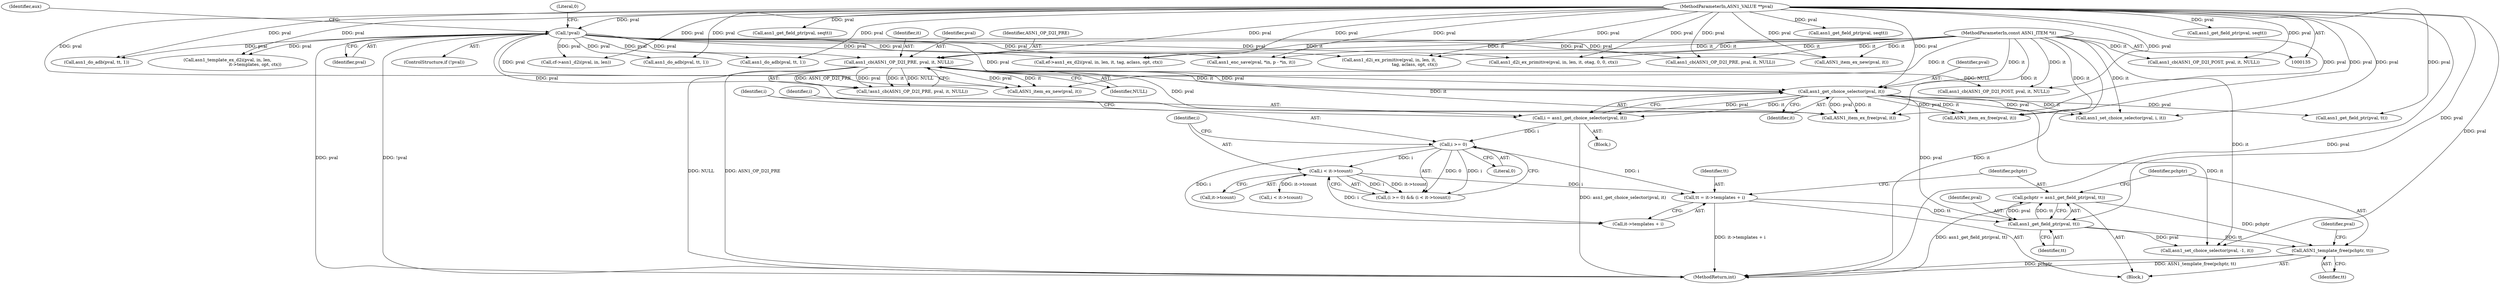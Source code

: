 digraph "0_openssl_cc598f321fbac9c04da5766243ed55d55948637d@API" {
"1000496" [label="(Call,ASN1_template_free(pchptr, tt))"];
"1000491" [label="(Call,pchptr = asn1_get_field_ptr(pval, tt))"];
"1000493" [label="(Call,asn1_get_field_ptr(pval, tt))"];
"1000470" [label="(Call,asn1_get_choice_selector(pval, it))"];
"1000187" [label="(Call,!pval)"];
"1000136" [label="(MethodParameterIn,ASN1_VALUE **pval)"];
"1000458" [label="(Call,asn1_cb(ASN1_OP_D2I_PRE, pval, it, NULL))"];
"1000139" [label="(MethodParameterIn,const ASN1_ITEM *it)"];
"1000484" [label="(Call,tt = it->templates + i)"];
"1000475" [label="(Call,i >= 0)"];
"1000468" [label="(Call,i = asn1_get_choice_selector(pval, it))"];
"1000478" [label="(Call,i < it->tcount)"];
"1000483" [label="(Block,)"];
"1000500" [label="(Identifier,pval)"];
"1000484" [label="(Call,tt = it->templates + i)"];
"1000951" [label="(Call,asn1_get_field_ptr(pval, seqtt))"];
"1000457" [label="(Call,!asn1_cb(ASN1_OP_D2I_PRE, pval, it, NULL))"];
"1000468" [label="(Call,i = asn1_get_choice_selector(pval, it))"];
"1000583" [label="(Call,ASN1_item_ex_free(pval, it))"];
"1000486" [label="(Call,it->templates + i)"];
"1000462" [label="(Identifier,NULL)"];
"1000186" [label="(ControlStructure,if (!pval))"];
"1000136" [label="(MethodParameterIn,ASN1_VALUE **pval)"];
"1000472" [label="(Identifier,it)"];
"1000497" [label="(Identifier,pchptr)"];
"1000491" [label="(Call,pchptr = asn1_get_field_ptr(pval, tt))"];
"1000308" [label="(Call,asn1_d2i_ex_primitive(pval, in, len, it, otag, 0, 0, ctx))"];
"1000478" [label="(Call,i < it->tcount)"];
"1000467" [label="(Block,)"];
"1000982" [label="(Call,asn1_cb(ASN1_OP_D2I_POST, pval, it, NULL))"];
"1000493" [label="(Call,asn1_get_field_ptr(pval, tt))"];
"1000469" [label="(Identifier,i)"];
"1000471" [label="(Identifier,pval)"];
"1000496" [label="(Call,ASN1_template_free(pchptr, tt))"];
"1000458" [label="(Call,asn1_cb(ASN1_OP_D2I_PRE, pval, it, NULL))"];
"1000475" [label="(Call,i >= 0)"];
"1000495" [label="(Identifier,tt)"];
"1000498" [label="(Identifier,tt)"];
"1001021" [label="(MethodReturn,int)"];
"1000494" [label="(Identifier,pval)"];
"1000601" [label="(Call,asn1_cb(ASN1_OP_D2I_POST, pval, it, NULL))"];
"1000485" [label="(Identifier,tt)"];
"1000492" [label="(Identifier,pchptr)"];
"1000470" [label="(Call,asn1_get_choice_selector(pval, it))"];
"1000542" [label="(Call,asn1_get_field_ptr(pval, tt))"];
"1000187" [label="(Call,!pval)"];
"1001006" [label="(Call,ASN1_item_ex_free(pval, it))"];
"1000193" [label="(Identifier,aux)"];
"1000324" [label="(Call,ef->asn1_ex_d2i(pval, in, len, it, tag, aclass, opt, ctx))"];
"1000794" [label="(Call,asn1_do_adb(pval, tt, 1))"];
"1000933" [label="(Call,asn1_do_adb(pval, tt, 1))"];
"1000968" [label="(Call,asn1_enc_save(pval, *in, p - *in, it))"];
"1000763" [label="(Call,asn1_get_field_ptr(pval, seqtt))"];
"1000479" [label="(Identifier,i)"];
"1000139" [label="(MethodParameterIn,const ASN1_ITEM *it)"];
"1000461" [label="(Identifier,it)"];
"1000757" [label="(Call,asn1_do_adb(pval, tt, 1))"];
"1000593" [label="(Call,asn1_set_choice_selector(pval, i, it))"];
"1000234" [label="(Call,asn1_d2i_ex_primitive(pval, in, len, it,\n                                     tag, aclass, opt, ctx))"];
"1000719" [label="(Call,asn1_cb(ASN1_OP_D2I_PRE, pval, it, NULL))"];
"1000224" [label="(Call,asn1_template_ex_d2i(pval, in, len,\n                                        it->templates, opt, ctx))"];
"1000474" [label="(Call,(i >= 0) && (i < it->tcount))"];
"1000529" [label="(Call,i < it->tcount)"];
"1000188" [label="(Identifier,pval)"];
"1000460" [label="(Identifier,pval)"];
"1000507" [label="(Call,ASN1_item_ex_new(pval, it))"];
"1000432" [label="(Call,cf->asn1_d2i(pval, in, len))"];
"1000499" [label="(Call,asn1_set_choice_selector(pval, -1, it))"];
"1000459" [label="(Identifier,ASN1_OP_D2I_PRE)"];
"1000476" [label="(Identifier,i)"];
"1000804" [label="(Call,asn1_get_field_ptr(pval, seqtt))"];
"1000477" [label="(Literal,0)"];
"1000707" [label="(Call,ASN1_item_ex_new(pval, it))"];
"1000190" [label="(Literal,0)"];
"1000480" [label="(Call,it->tcount)"];
"1000496" -> "1000483"  [label="AST: "];
"1000496" -> "1000498"  [label="CFG: "];
"1000497" -> "1000496"  [label="AST: "];
"1000498" -> "1000496"  [label="AST: "];
"1000500" -> "1000496"  [label="CFG: "];
"1000496" -> "1001021"  [label="DDG: ASN1_template_free(pchptr, tt)"];
"1000496" -> "1001021"  [label="DDG: pchptr"];
"1000491" -> "1000496"  [label="DDG: pchptr"];
"1000493" -> "1000496"  [label="DDG: tt"];
"1000491" -> "1000483"  [label="AST: "];
"1000491" -> "1000493"  [label="CFG: "];
"1000492" -> "1000491"  [label="AST: "];
"1000493" -> "1000491"  [label="AST: "];
"1000497" -> "1000491"  [label="CFG: "];
"1000491" -> "1001021"  [label="DDG: asn1_get_field_ptr(pval, tt)"];
"1000493" -> "1000491"  [label="DDG: pval"];
"1000493" -> "1000491"  [label="DDG: tt"];
"1000493" -> "1000495"  [label="CFG: "];
"1000494" -> "1000493"  [label="AST: "];
"1000495" -> "1000493"  [label="AST: "];
"1000470" -> "1000493"  [label="DDG: pval"];
"1000136" -> "1000493"  [label="DDG: pval"];
"1000484" -> "1000493"  [label="DDG: tt"];
"1000493" -> "1000499"  [label="DDG: pval"];
"1000470" -> "1000468"  [label="AST: "];
"1000470" -> "1000472"  [label="CFG: "];
"1000471" -> "1000470"  [label="AST: "];
"1000472" -> "1000470"  [label="AST: "];
"1000468" -> "1000470"  [label="CFG: "];
"1000470" -> "1000468"  [label="DDG: pval"];
"1000470" -> "1000468"  [label="DDG: it"];
"1000187" -> "1000470"  [label="DDG: pval"];
"1000458" -> "1000470"  [label="DDG: pval"];
"1000458" -> "1000470"  [label="DDG: it"];
"1000136" -> "1000470"  [label="DDG: pval"];
"1000139" -> "1000470"  [label="DDG: it"];
"1000470" -> "1000499"  [label="DDG: it"];
"1000470" -> "1000542"  [label="DDG: pval"];
"1000470" -> "1000583"  [label="DDG: pval"];
"1000470" -> "1000583"  [label="DDG: it"];
"1000470" -> "1000593"  [label="DDG: pval"];
"1000470" -> "1000593"  [label="DDG: it"];
"1000470" -> "1001006"  [label="DDG: pval"];
"1000470" -> "1001006"  [label="DDG: it"];
"1000187" -> "1000186"  [label="AST: "];
"1000187" -> "1000188"  [label="CFG: "];
"1000188" -> "1000187"  [label="AST: "];
"1000190" -> "1000187"  [label="CFG: "];
"1000193" -> "1000187"  [label="CFG: "];
"1000187" -> "1001021"  [label="DDG: pval"];
"1000187" -> "1001021"  [label="DDG: !pval"];
"1000136" -> "1000187"  [label="DDG: pval"];
"1000187" -> "1000224"  [label="DDG: pval"];
"1000187" -> "1000234"  [label="DDG: pval"];
"1000187" -> "1000308"  [label="DDG: pval"];
"1000187" -> "1000324"  [label="DDG: pval"];
"1000187" -> "1000432"  [label="DDG: pval"];
"1000187" -> "1000458"  [label="DDG: pval"];
"1000187" -> "1000507"  [label="DDG: pval"];
"1000187" -> "1000707"  [label="DDG: pval"];
"1000187" -> "1000719"  [label="DDG: pval"];
"1000187" -> "1000757"  [label="DDG: pval"];
"1000187" -> "1000794"  [label="DDG: pval"];
"1000187" -> "1000933"  [label="DDG: pval"];
"1000187" -> "1000968"  [label="DDG: pval"];
"1000187" -> "1001006"  [label="DDG: pval"];
"1000136" -> "1000135"  [label="AST: "];
"1000136" -> "1001021"  [label="DDG: pval"];
"1000136" -> "1000224"  [label="DDG: pval"];
"1000136" -> "1000234"  [label="DDG: pval"];
"1000136" -> "1000308"  [label="DDG: pval"];
"1000136" -> "1000324"  [label="DDG: pval"];
"1000136" -> "1000432"  [label="DDG: pval"];
"1000136" -> "1000458"  [label="DDG: pval"];
"1000136" -> "1000499"  [label="DDG: pval"];
"1000136" -> "1000507"  [label="DDG: pval"];
"1000136" -> "1000542"  [label="DDG: pval"];
"1000136" -> "1000583"  [label="DDG: pval"];
"1000136" -> "1000593"  [label="DDG: pval"];
"1000136" -> "1000601"  [label="DDG: pval"];
"1000136" -> "1000707"  [label="DDG: pval"];
"1000136" -> "1000719"  [label="DDG: pval"];
"1000136" -> "1000757"  [label="DDG: pval"];
"1000136" -> "1000763"  [label="DDG: pval"];
"1000136" -> "1000794"  [label="DDG: pval"];
"1000136" -> "1000804"  [label="DDG: pval"];
"1000136" -> "1000933"  [label="DDG: pval"];
"1000136" -> "1000951"  [label="DDG: pval"];
"1000136" -> "1000968"  [label="DDG: pval"];
"1000136" -> "1000982"  [label="DDG: pval"];
"1000136" -> "1001006"  [label="DDG: pval"];
"1000458" -> "1000457"  [label="AST: "];
"1000458" -> "1000462"  [label="CFG: "];
"1000459" -> "1000458"  [label="AST: "];
"1000460" -> "1000458"  [label="AST: "];
"1000461" -> "1000458"  [label="AST: "];
"1000462" -> "1000458"  [label="AST: "];
"1000457" -> "1000458"  [label="CFG: "];
"1000458" -> "1001021"  [label="DDG: ASN1_OP_D2I_PRE"];
"1000458" -> "1001021"  [label="DDG: NULL"];
"1000458" -> "1000457"  [label="DDG: ASN1_OP_D2I_PRE"];
"1000458" -> "1000457"  [label="DDG: pval"];
"1000458" -> "1000457"  [label="DDG: it"];
"1000458" -> "1000457"  [label="DDG: NULL"];
"1000139" -> "1000458"  [label="DDG: it"];
"1000458" -> "1000507"  [label="DDG: pval"];
"1000458" -> "1000507"  [label="DDG: it"];
"1000458" -> "1000601"  [label="DDG: NULL"];
"1000458" -> "1001006"  [label="DDG: pval"];
"1000458" -> "1001006"  [label="DDG: it"];
"1000139" -> "1000135"  [label="AST: "];
"1000139" -> "1001021"  [label="DDG: it"];
"1000139" -> "1000234"  [label="DDG: it"];
"1000139" -> "1000308"  [label="DDG: it"];
"1000139" -> "1000324"  [label="DDG: it"];
"1000139" -> "1000499"  [label="DDG: it"];
"1000139" -> "1000507"  [label="DDG: it"];
"1000139" -> "1000583"  [label="DDG: it"];
"1000139" -> "1000593"  [label="DDG: it"];
"1000139" -> "1000601"  [label="DDG: it"];
"1000139" -> "1000707"  [label="DDG: it"];
"1000139" -> "1000719"  [label="DDG: it"];
"1000139" -> "1000968"  [label="DDG: it"];
"1000139" -> "1000982"  [label="DDG: it"];
"1000139" -> "1001006"  [label="DDG: it"];
"1000484" -> "1000483"  [label="AST: "];
"1000484" -> "1000486"  [label="CFG: "];
"1000485" -> "1000484"  [label="AST: "];
"1000486" -> "1000484"  [label="AST: "];
"1000492" -> "1000484"  [label="CFG: "];
"1000484" -> "1001021"  [label="DDG: it->templates + i"];
"1000475" -> "1000484"  [label="DDG: i"];
"1000478" -> "1000484"  [label="DDG: i"];
"1000475" -> "1000474"  [label="AST: "];
"1000475" -> "1000477"  [label="CFG: "];
"1000476" -> "1000475"  [label="AST: "];
"1000477" -> "1000475"  [label="AST: "];
"1000479" -> "1000475"  [label="CFG: "];
"1000474" -> "1000475"  [label="CFG: "];
"1000475" -> "1000474"  [label="DDG: i"];
"1000475" -> "1000474"  [label="DDG: 0"];
"1000468" -> "1000475"  [label="DDG: i"];
"1000475" -> "1000478"  [label="DDG: i"];
"1000475" -> "1000486"  [label="DDG: i"];
"1000468" -> "1000467"  [label="AST: "];
"1000469" -> "1000468"  [label="AST: "];
"1000476" -> "1000468"  [label="CFG: "];
"1000468" -> "1001021"  [label="DDG: asn1_get_choice_selector(pval, it)"];
"1000478" -> "1000474"  [label="AST: "];
"1000478" -> "1000480"  [label="CFG: "];
"1000479" -> "1000478"  [label="AST: "];
"1000480" -> "1000478"  [label="AST: "];
"1000474" -> "1000478"  [label="CFG: "];
"1000478" -> "1000474"  [label="DDG: i"];
"1000478" -> "1000474"  [label="DDG: it->tcount"];
"1000478" -> "1000486"  [label="DDG: i"];
"1000478" -> "1000529"  [label="DDG: it->tcount"];
}
